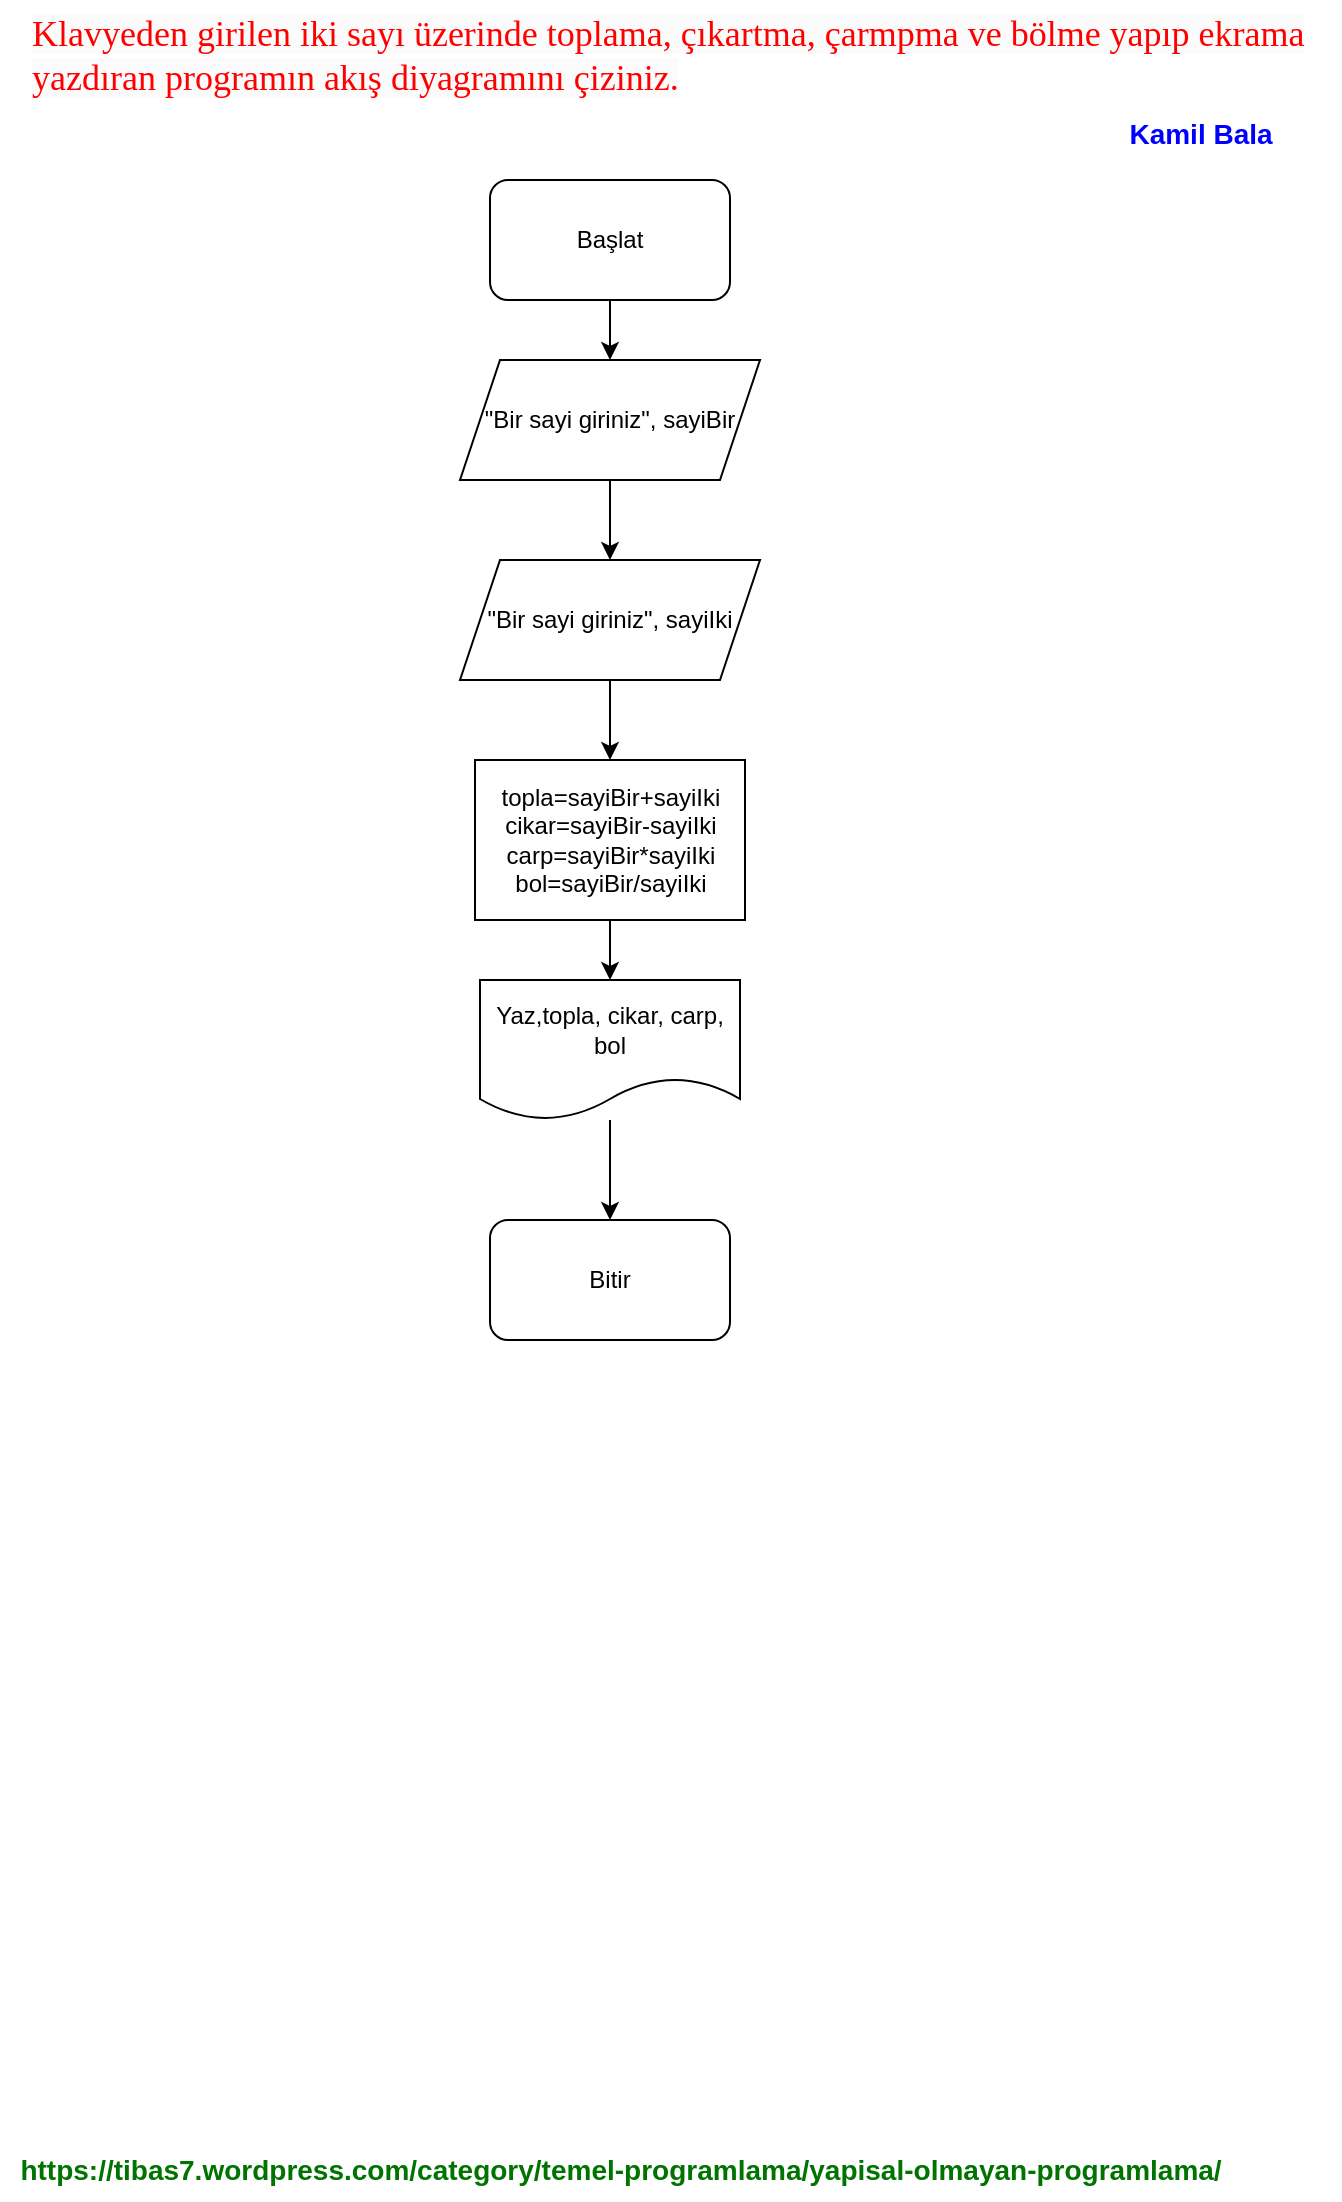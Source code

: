<mxfile version="20.8.16" type="device"><diagram name="Sayfa -1" id="HH79vYCIUQZker7YnYB9"><mxGraphModel dx="1084" dy="634" grid="1" gridSize="10" guides="1" tooltips="1" connect="1" arrows="1" fold="1" page="1" pageScale="1" pageWidth="827" pageHeight="1169" math="0" shadow="0"><root><mxCell id="0"/><mxCell id="1" parent="0"/><mxCell id="5Ir3c3IeqkOVajq5ck5g-4" style="edgeStyle=orthogonalEdgeStyle;rounded=0;orthogonalLoop=1;jettySize=auto;html=1;entryX=0.5;entryY=0;entryDx=0;entryDy=0;" parent="1" source="5Ir3c3IeqkOVajq5ck5g-1" target="5Ir3c3IeqkOVajq5ck5g-3" edge="1"><mxGeometry relative="1" as="geometry"/></mxCell><mxCell id="5Ir3c3IeqkOVajq5ck5g-1" value="Başlat" style="rounded=1;whiteSpace=wrap;html=1;" parent="1" vertex="1"><mxGeometry x="315" y="110" width="120" height="60" as="geometry"/></mxCell><mxCell id="5Ir3c3IeqkOVajq5ck5g-2" value="Bitir" style="rounded=1;whiteSpace=wrap;html=1;" parent="1" vertex="1"><mxGeometry x="315" y="630" width="120" height="60" as="geometry"/></mxCell><mxCell id="AiwrwXVYAzowbeAoe26C-2" value="" style="edgeStyle=orthogonalEdgeStyle;rounded=0;orthogonalLoop=1;jettySize=auto;html=1;" parent="1" source="5Ir3c3IeqkOVajq5ck5g-3" target="AiwrwXVYAzowbeAoe26C-1" edge="1"><mxGeometry relative="1" as="geometry"/></mxCell><mxCell id="5Ir3c3IeqkOVajq5ck5g-3" value="&quot;Bir sayi giriniz&quot;, sayiBir" style="shape=parallelogram;perimeter=parallelogramPerimeter;whiteSpace=wrap;html=1;fixedSize=1;" parent="1" vertex="1"><mxGeometry x="300" y="200" width="150" height="60" as="geometry"/></mxCell><mxCell id="5Ir3c3IeqkOVajq5ck5g-8" style="edgeStyle=orthogonalEdgeStyle;rounded=0;orthogonalLoop=1;jettySize=auto;html=1;entryX=0.5;entryY=0;entryDx=0;entryDy=0;" parent="1" source="5Ir3c3IeqkOVajq5ck5g-5" target="5Ir3c3IeqkOVajq5ck5g-2" edge="1"><mxGeometry relative="1" as="geometry"/></mxCell><mxCell id="5Ir3c3IeqkOVajq5ck5g-5" value="Yaz,topla, cikar, carp, bol" style="shape=document;whiteSpace=wrap;html=1;boundedLbl=1;" parent="1" vertex="1"><mxGeometry x="310" y="510" width="130" height="70" as="geometry"/></mxCell><mxCell id="AiwrwXVYAzowbeAoe26C-5" value="" style="edgeStyle=orthogonalEdgeStyle;rounded=0;orthogonalLoop=1;jettySize=auto;html=1;" parent="1" source="AiwrwXVYAzowbeAoe26C-1" target="AiwrwXVYAzowbeAoe26C-4" edge="1"><mxGeometry relative="1" as="geometry"/></mxCell><mxCell id="AiwrwXVYAzowbeAoe26C-1" value="&quot;Bir sayi giriniz&quot;, sayiIki" style="shape=parallelogram;perimeter=parallelogramPerimeter;whiteSpace=wrap;html=1;fixedSize=1;" parent="1" vertex="1"><mxGeometry x="300" y="300" width="150" height="60" as="geometry"/></mxCell><mxCell id="AiwrwXVYAzowbeAoe26C-6" value="" style="edgeStyle=orthogonalEdgeStyle;rounded=0;orthogonalLoop=1;jettySize=auto;html=1;" parent="1" source="AiwrwXVYAzowbeAoe26C-4" target="5Ir3c3IeqkOVajq5ck5g-5" edge="1"><mxGeometry relative="1" as="geometry"/></mxCell><mxCell id="AiwrwXVYAzowbeAoe26C-4" value="topla=sayiBir+sayiIki&lt;br&gt;cikar=sayiBir-sayiIki&lt;br&gt;carp=sayiBir*sayiIki&lt;br&gt;bol=sayiBir/sayiIki" style="rounded=0;whiteSpace=wrap;html=1;" parent="1" vertex="1"><mxGeometry x="307.5" y="400" width="135" height="80" as="geometry"/></mxCell><mxCell id="oV6WeicEwPRYcoy7KCBL-1" value="&lt;font color=&quot;#007300&quot;&gt;&lt;b&gt;https://tibas7.wordpress.com/category/temel-programlama/yapisal-olmayan-programlama/&lt;/b&gt;&lt;/font&gt;" style="text;html=1;align=center;verticalAlign=middle;resizable=0;points=[];autosize=1;strokeColor=none;fillColor=none;fontSize=14;fontColor=#0000FF;" vertex="1" parent="1"><mxGeometry x="70" y="1090" width="620" height="30" as="geometry"/></mxCell><mxCell id="oV6WeicEwPRYcoy7KCBL-2" value="&lt;span style=&quot;color: rgb(255, 0, 0); font-family: &amp;quot;Comic Sans MS&amp;quot;; font-size: 18px; font-style: normal; font-variant-ligatures: normal; font-variant-caps: normal; font-weight: 400; letter-spacing: normal; orphans: 2; text-align: center; text-indent: 0px; text-transform: none; widows: 2; word-spacing: 0px; -webkit-text-stroke-width: 0px; background-color: rgb(251, 251, 251); text-decoration-thickness: initial; text-decoration-style: initial; text-decoration-color: initial; float: none; display: inline !important;&quot;&gt;Klavyeden girilen iki sayı üzerinde toplama, çıkartma, çarmpma ve bölme yapıp ekrama yazdıran programın akış diyagramını çiziniz.&lt;/span&gt;" style="text;whiteSpace=wrap;html=1;" vertex="1" parent="1"><mxGeometry x="84" y="20" width="656" height="40" as="geometry"/></mxCell><mxCell id="oV6WeicEwPRYcoy7KCBL-3" value="&lt;font style=&quot;font-size: 14px;&quot; color=&quot;#0000ff&quot;&gt;&lt;b&gt;Kamil Bala&lt;br&gt;&lt;br&gt;&lt;/b&gt;&lt;/font&gt;" style="text;html=1;align=center;verticalAlign=middle;resizable=0;points=[];autosize=1;strokeColor=none;fillColor=none;" vertex="1" parent="1"><mxGeometry x="620" y="70" width="100" height="50" as="geometry"/></mxCell></root></mxGraphModel></diagram></mxfile>